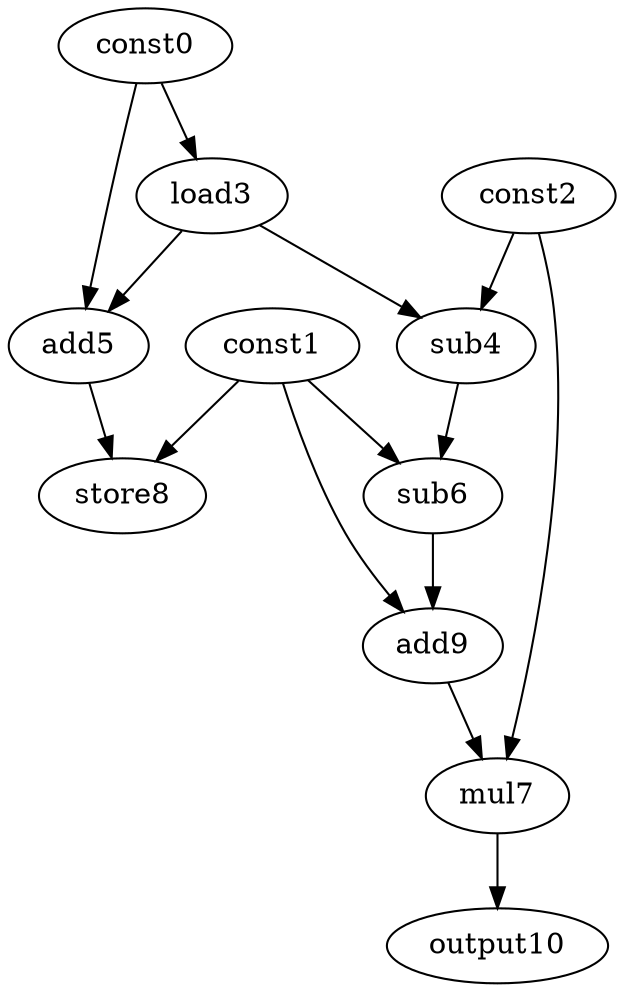 digraph G { 
const0[opcode=const]; 
const1[opcode=const]; 
const2[opcode=const]; 
load3[opcode=load]; 
sub4[opcode=sub]; 
add5[opcode=add]; 
sub6[opcode=sub]; 
mul7[opcode=mul]; 
store8[opcode=store]; 
add9[opcode=add]; 
output10[opcode=output]; 
const0->load3[operand=0];
const2->sub4[operand=0];
load3->sub4[operand=1];
const0->add5[operand=0];
load3->add5[operand=1];
const1->sub6[operand=0];
sub4->sub6[operand=1];
const1->store8[operand=0];
add5->store8[operand=1];
const1->add9[operand=0];
sub6->add9[operand=1];
add9->mul7[operand=0];
const2->mul7[operand=1];
mul7->output10[operand=0];
}
